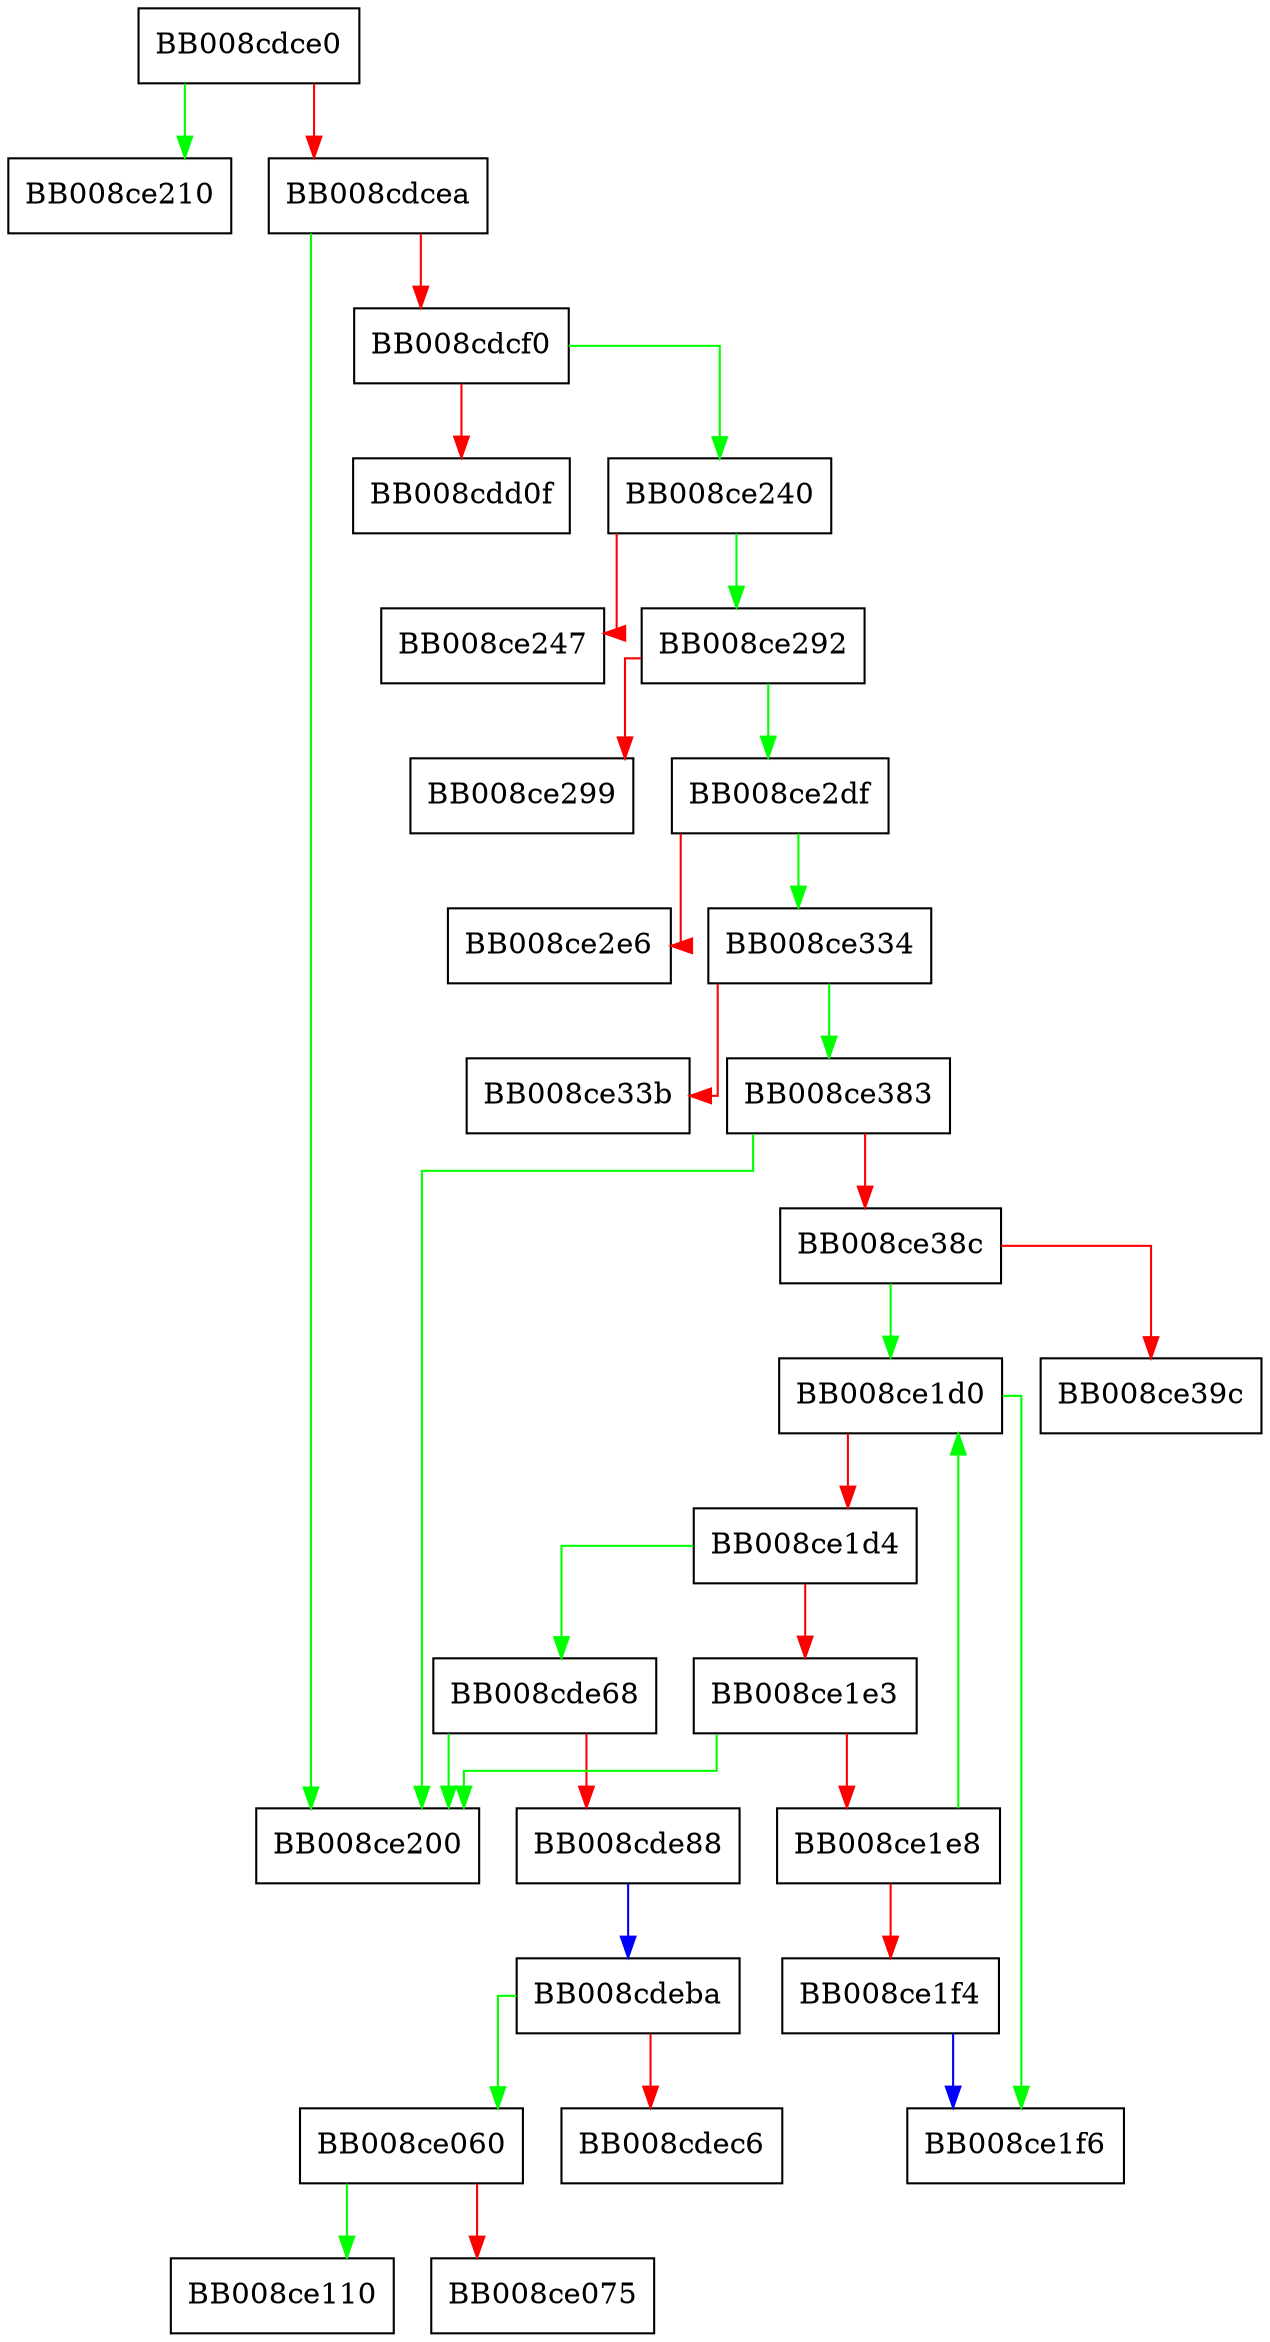 digraph __strncmp_evex {
  node [shape="box"];
  graph [splines=ortho];
  BB008cdce0 -> BB008ce210 [color="green"];
  BB008cdce0 -> BB008cdcea [color="red"];
  BB008cdcea -> BB008ce200 [color="green"];
  BB008cdcea -> BB008cdcf0 [color="red"];
  BB008cdcf0 -> BB008ce240 [color="green"];
  BB008cdcf0 -> BB008cdd0f [color="red"];
  BB008cde68 -> BB008ce200 [color="green"];
  BB008cde68 -> BB008cde88 [color="red"];
  BB008cde88 -> BB008cdeba [color="blue"];
  BB008cdeba -> BB008ce060 [color="green"];
  BB008cdeba -> BB008cdec6 [color="red"];
  BB008ce060 -> BB008ce110 [color="green"];
  BB008ce060 -> BB008ce075 [color="red"];
  BB008ce1d0 -> BB008ce1f6 [color="green"];
  BB008ce1d0 -> BB008ce1d4 [color="red"];
  BB008ce1d4 -> BB008cde68 [color="green"];
  BB008ce1d4 -> BB008ce1e3 [color="red"];
  BB008ce1e3 -> BB008ce200 [color="green"];
  BB008ce1e3 -> BB008ce1e8 [color="red"];
  BB008ce1e8 -> BB008ce1d0 [color="green"];
  BB008ce1e8 -> BB008ce1f4 [color="red"];
  BB008ce1f4 -> BB008ce1f6 [color="blue"];
  BB008ce240 -> BB008ce292 [color="green"];
  BB008ce240 -> BB008ce247 [color="red"];
  BB008ce292 -> BB008ce2df [color="green"];
  BB008ce292 -> BB008ce299 [color="red"];
  BB008ce2df -> BB008ce334 [color="green"];
  BB008ce2df -> BB008ce2e6 [color="red"];
  BB008ce334 -> BB008ce383 [color="green"];
  BB008ce334 -> BB008ce33b [color="red"];
  BB008ce383 -> BB008ce200 [color="green"];
  BB008ce383 -> BB008ce38c [color="red"];
  BB008ce38c -> BB008ce1d0 [color="green"];
  BB008ce38c -> BB008ce39c [color="red"];
}
